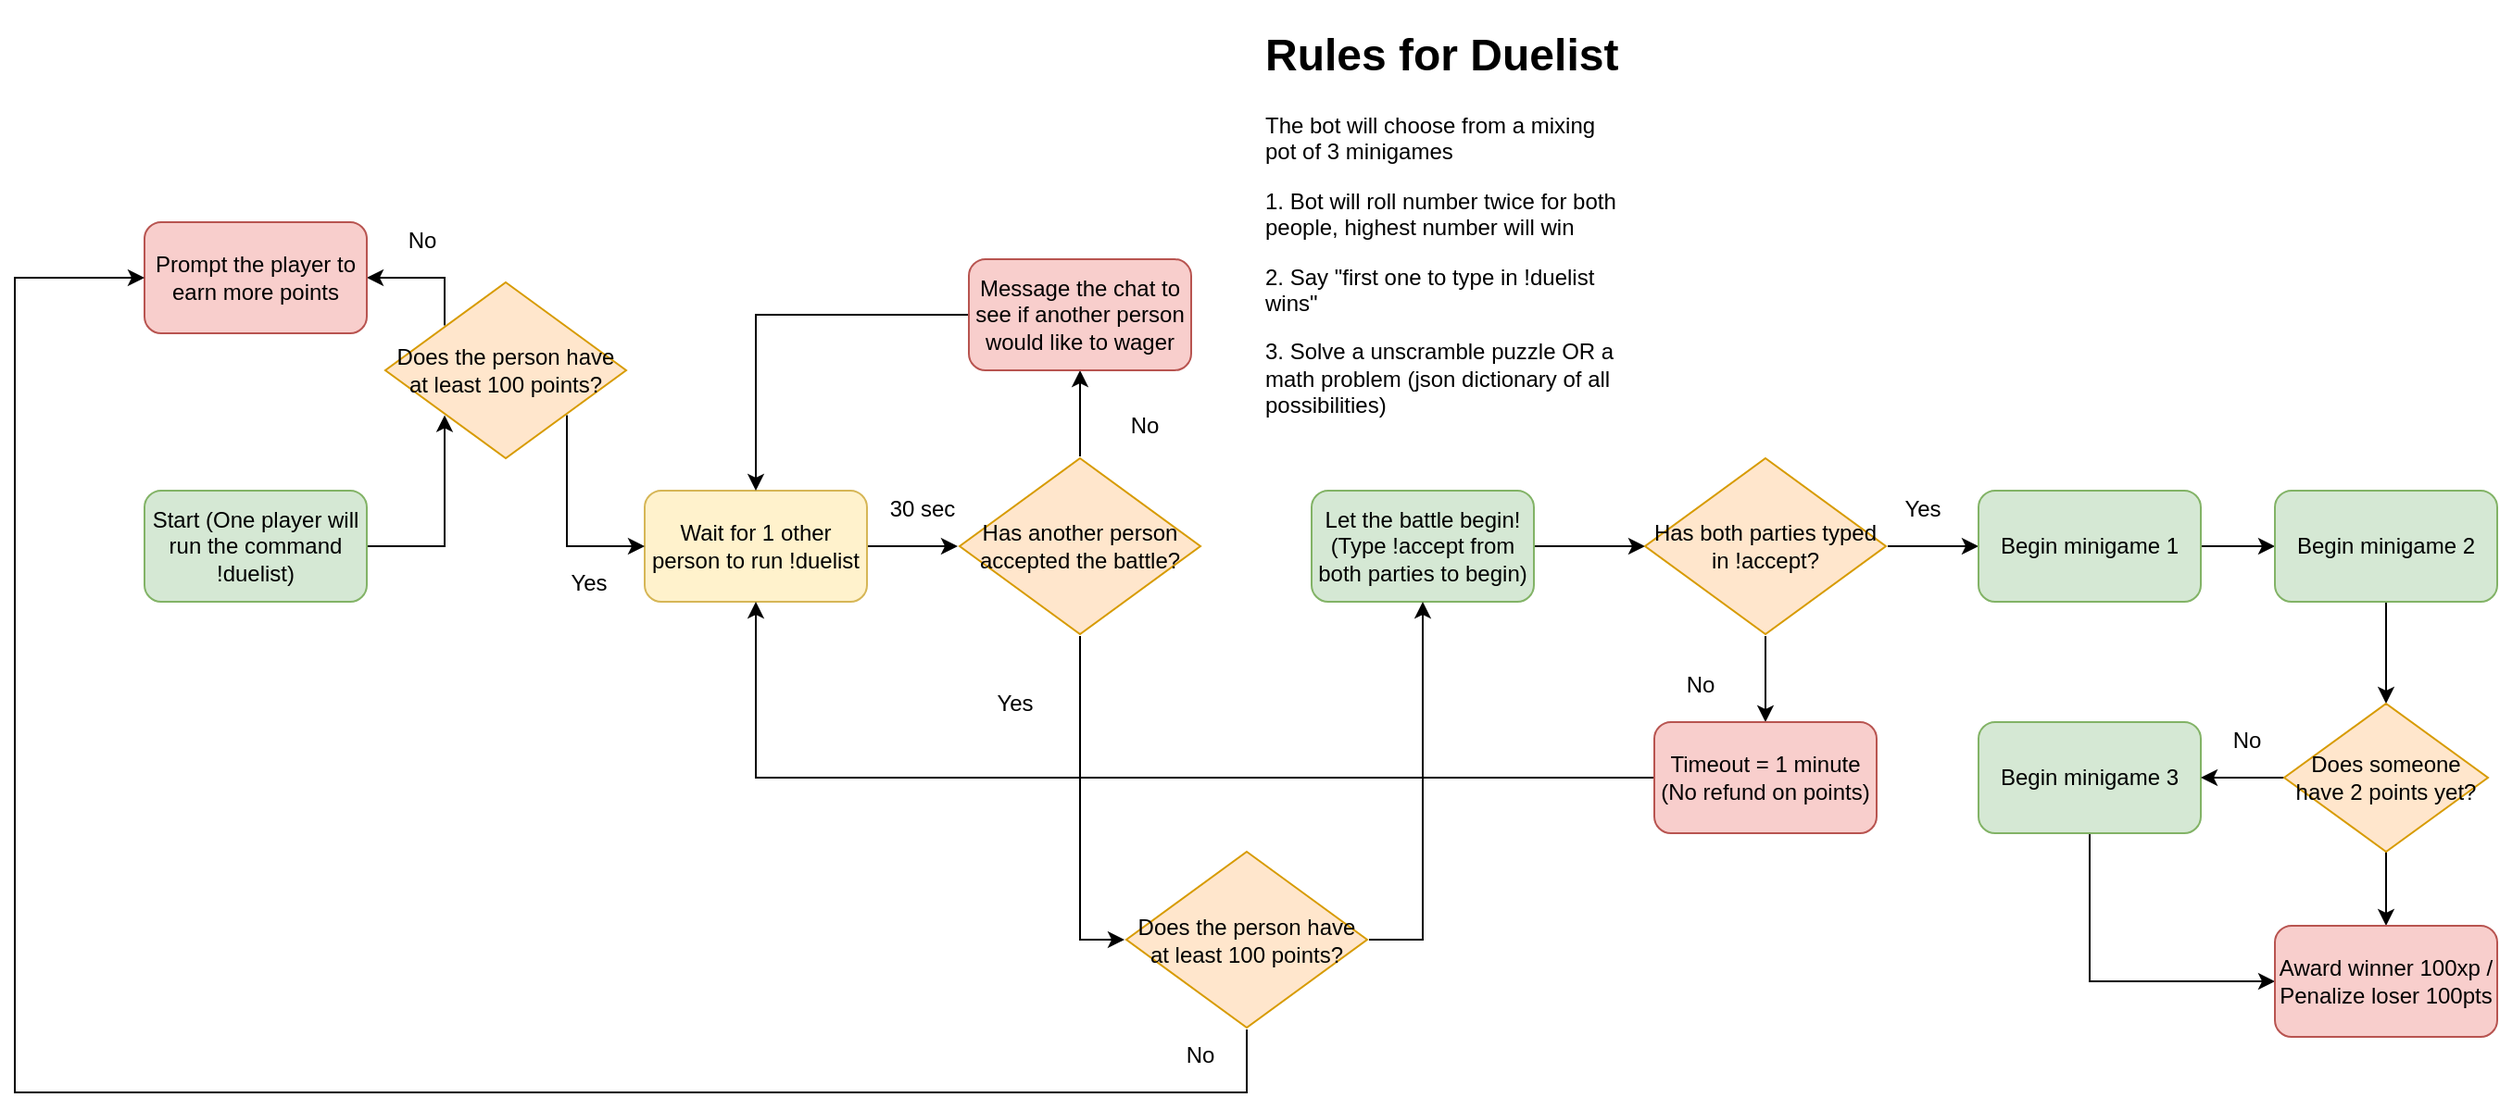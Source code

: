 <mxfile version="14.1.8" type="device"><diagram id="WMWfY-l1YVd26_2jayRV" name="Page-1"><mxGraphModel dx="1551" dy="1380" grid="1" gridSize="10" guides="1" tooltips="1" connect="1" arrows="1" fold="1" page="1" pageScale="1" pageWidth="1400" pageHeight="850" math="0" shadow="0"><root><mxCell id="0"/><mxCell id="1" parent="0"/><mxCell id="63WfzlnI2h3lA_ZSbLOU-36" style="edgeStyle=orthogonalEdgeStyle;rounded=0;orthogonalLoop=1;jettySize=auto;html=1;entryX=0;entryY=1;entryDx=0;entryDy=0;" edge="1" parent="1" source="63WfzlnI2h3lA_ZSbLOU-1" target="63WfzlnI2h3lA_ZSbLOU-35"><mxGeometry relative="1" as="geometry"/></mxCell><mxCell id="63WfzlnI2h3lA_ZSbLOU-1" value="Start (One player will run the command !duelist)" style="rounded=1;whiteSpace=wrap;html=1;fillColor=#d5e8d4;strokeColor=#82b366;" vertex="1" parent="1"><mxGeometry x="90" y="405" width="120" height="60" as="geometry"/></mxCell><mxCell id="63WfzlnI2h3lA_ZSbLOU-5" style="edgeStyle=orthogonalEdgeStyle;rounded=0;orthogonalLoop=1;jettySize=auto;html=1;entryX=0;entryY=0.5;entryDx=0;entryDy=0;" edge="1" parent="1" source="63WfzlnI2h3lA_ZSbLOU-2" target="63WfzlnI2h3lA_ZSbLOU-4"><mxGeometry relative="1" as="geometry"/></mxCell><mxCell id="63WfzlnI2h3lA_ZSbLOU-2" value="Wait for 1 other person to run !duelist" style="rounded=1;whiteSpace=wrap;html=1;fillColor=#fff2cc;strokeColor=#d6b656;" vertex="1" parent="1"><mxGeometry x="360" y="405" width="120" height="60" as="geometry"/></mxCell><mxCell id="63WfzlnI2h3lA_ZSbLOU-8" style="edgeStyle=orthogonalEdgeStyle;rounded=0;orthogonalLoop=1;jettySize=auto;html=1;entryX=0.5;entryY=1;entryDx=0;entryDy=0;" edge="1" parent="1" source="63WfzlnI2h3lA_ZSbLOU-4" target="63WfzlnI2h3lA_ZSbLOU-7"><mxGeometry relative="1" as="geometry"/></mxCell><mxCell id="63WfzlnI2h3lA_ZSbLOU-44" style="edgeStyle=orthogonalEdgeStyle;rounded=0;orthogonalLoop=1;jettySize=auto;html=1;entryX=0;entryY=0.5;entryDx=0;entryDy=0;" edge="1" parent="1" source="63WfzlnI2h3lA_ZSbLOU-4" target="63WfzlnI2h3lA_ZSbLOU-43"><mxGeometry relative="1" as="geometry"/></mxCell><mxCell id="63WfzlnI2h3lA_ZSbLOU-4" value="Has another person accepted the battle?" style="rhombus;whiteSpace=wrap;html=1;perimeterSpacing=1;fillColor=#ffe6cc;strokeColor=#d79b00;" vertex="1" parent="1"><mxGeometry x="530" y="387.5" width="130" height="95" as="geometry"/></mxCell><mxCell id="63WfzlnI2h3lA_ZSbLOU-6" value="30 sec" style="text;html=1;strokeColor=none;fillColor=none;align=center;verticalAlign=middle;whiteSpace=wrap;rounded=0;" vertex="1" parent="1"><mxGeometry x="490" y="405" width="40" height="20" as="geometry"/></mxCell><mxCell id="63WfzlnI2h3lA_ZSbLOU-10" style="edgeStyle=orthogonalEdgeStyle;rounded=0;orthogonalLoop=1;jettySize=auto;html=1;" edge="1" parent="1" source="63WfzlnI2h3lA_ZSbLOU-7" target="63WfzlnI2h3lA_ZSbLOU-2"><mxGeometry relative="1" as="geometry"/></mxCell><mxCell id="63WfzlnI2h3lA_ZSbLOU-7" value="Message the chat to see if another person would like to wager" style="rounded=1;whiteSpace=wrap;html=1;fillColor=#f8cecc;strokeColor=#b85450;" vertex="1" parent="1"><mxGeometry x="535" y="280" width="120" height="60" as="geometry"/></mxCell><mxCell id="63WfzlnI2h3lA_ZSbLOU-9" value="No" style="text;html=1;strokeColor=none;fillColor=none;align=center;verticalAlign=middle;whiteSpace=wrap;rounded=0;" vertex="1" parent="1"><mxGeometry x="610" y="360" width="40" height="20" as="geometry"/></mxCell><mxCell id="63WfzlnI2h3lA_ZSbLOU-16" style="edgeStyle=orthogonalEdgeStyle;rounded=0;orthogonalLoop=1;jettySize=auto;html=1;entryX=0;entryY=0.5;entryDx=0;entryDy=0;" edge="1" parent="1" source="63WfzlnI2h3lA_ZSbLOU-11"><mxGeometry relative="1" as="geometry"><mxPoint x="900" y="435" as="targetPoint"/></mxGeometry></mxCell><mxCell id="63WfzlnI2h3lA_ZSbLOU-11" value="Let the battle begin! (Type !accept from both parties to begin)" style="rounded=1;whiteSpace=wrap;html=1;fillColor=#d5e8d4;strokeColor=#82b366;" vertex="1" parent="1"><mxGeometry x="720" y="405" width="120" height="60" as="geometry"/></mxCell><mxCell id="63WfzlnI2h3lA_ZSbLOU-14" value="&lt;h1&gt;Rules for Duelist&lt;/h1&gt;&lt;div&gt;The bot will choose from a mixing pot of 3 minigames&lt;/div&gt;&lt;p&gt;1. Bot will roll number twice for both people, highest number will win&lt;/p&gt;&lt;p&gt;2. Say &quot;first one to type in !duelist wins&quot;&lt;/p&gt;&lt;p&gt;3. Solve a unscramble puzzle OR a math problem (json dictionary of all possibilities)&lt;/p&gt;&lt;p&gt;&lt;br&gt;&lt;/p&gt;" style="text;html=1;strokeColor=none;fillColor=none;spacing=5;spacingTop=-20;whiteSpace=wrap;overflow=hidden;rounded=0;" vertex="1" parent="1"><mxGeometry x="690" y="150" width="200" height="230" as="geometry"/></mxCell><mxCell id="63WfzlnI2h3lA_ZSbLOU-20" style="edgeStyle=orthogonalEdgeStyle;rounded=0;orthogonalLoop=1;jettySize=auto;html=1;entryX=0.5;entryY=0;entryDx=0;entryDy=0;" edge="1" parent="1" source="63WfzlnI2h3lA_ZSbLOU-17" target="63WfzlnI2h3lA_ZSbLOU-18"><mxGeometry relative="1" as="geometry"/></mxCell><mxCell id="63WfzlnI2h3lA_ZSbLOU-23" style="edgeStyle=orthogonalEdgeStyle;rounded=0;orthogonalLoop=1;jettySize=auto;html=1;entryX=0;entryY=0.5;entryDx=0;entryDy=0;" edge="1" parent="1" source="63WfzlnI2h3lA_ZSbLOU-17" target="63WfzlnI2h3lA_ZSbLOU-22"><mxGeometry relative="1" as="geometry"/></mxCell><mxCell id="63WfzlnI2h3lA_ZSbLOU-17" value="Has both parties typed in !accept?" style="rhombus;whiteSpace=wrap;html=1;perimeterSpacing=1;fillColor=#ffe6cc;strokeColor=#d79b00;" vertex="1" parent="1"><mxGeometry x="900" y="387.5" width="130" height="95" as="geometry"/></mxCell><mxCell id="63WfzlnI2h3lA_ZSbLOU-19" style="edgeStyle=orthogonalEdgeStyle;rounded=0;orthogonalLoop=1;jettySize=auto;html=1;entryX=0.5;entryY=1;entryDx=0;entryDy=0;" edge="1" parent="1" source="63WfzlnI2h3lA_ZSbLOU-18" target="63WfzlnI2h3lA_ZSbLOU-2"><mxGeometry relative="1" as="geometry"><mxPoint x="420" y="510" as="targetPoint"/></mxGeometry></mxCell><mxCell id="63WfzlnI2h3lA_ZSbLOU-18" value="Timeout = 1 minute (No refund on points)" style="rounded=1;whiteSpace=wrap;html=1;fillColor=#f8cecc;strokeColor=#b85450;" vertex="1" parent="1"><mxGeometry x="905" y="530" width="120" height="60" as="geometry"/></mxCell><mxCell id="63WfzlnI2h3lA_ZSbLOU-21" value="No" style="text;html=1;strokeColor=none;fillColor=none;align=center;verticalAlign=middle;whiteSpace=wrap;rounded=0;" vertex="1" parent="1"><mxGeometry x="910" y="500" width="40" height="20" as="geometry"/></mxCell><mxCell id="63WfzlnI2h3lA_ZSbLOU-25" style="edgeStyle=orthogonalEdgeStyle;rounded=0;orthogonalLoop=1;jettySize=auto;html=1;" edge="1" parent="1" source="63WfzlnI2h3lA_ZSbLOU-22" target="63WfzlnI2h3lA_ZSbLOU-24"><mxGeometry relative="1" as="geometry"/></mxCell><mxCell id="63WfzlnI2h3lA_ZSbLOU-22" value="Begin minigame 1" style="rounded=1;whiteSpace=wrap;html=1;fillColor=#d5e8d4;strokeColor=#82b366;" vertex="1" parent="1"><mxGeometry x="1080" y="405" width="120" height="60" as="geometry"/></mxCell><mxCell id="63WfzlnI2h3lA_ZSbLOU-29" style="edgeStyle=orthogonalEdgeStyle;rounded=0;orthogonalLoop=1;jettySize=auto;html=1;entryX=0.5;entryY=0;entryDx=0;entryDy=0;" edge="1" parent="1" source="63WfzlnI2h3lA_ZSbLOU-24" target="63WfzlnI2h3lA_ZSbLOU-28"><mxGeometry relative="1" as="geometry"/></mxCell><mxCell id="63WfzlnI2h3lA_ZSbLOU-24" value="Begin minigame 2" style="rounded=1;whiteSpace=wrap;html=1;fillColor=#d5e8d4;strokeColor=#82b366;" vertex="1" parent="1"><mxGeometry x="1240" y="405" width="120" height="60" as="geometry"/></mxCell><mxCell id="63WfzlnI2h3lA_ZSbLOU-50" style="edgeStyle=orthogonalEdgeStyle;rounded=0;orthogonalLoop=1;jettySize=auto;html=1;entryX=0;entryY=0.5;entryDx=0;entryDy=0;" edge="1" parent="1" source="63WfzlnI2h3lA_ZSbLOU-27" target="63WfzlnI2h3lA_ZSbLOU-33"><mxGeometry relative="1" as="geometry"><Array as="points"><mxPoint x="1140" y="670"/></Array></mxGeometry></mxCell><mxCell id="63WfzlnI2h3lA_ZSbLOU-27" value="&lt;span style=&quot;font-weight: normal&quot;&gt;Begin minigame 3&lt;/span&gt;" style="rounded=1;whiteSpace=wrap;html=1;fillColor=#d5e8d4;strokeColor=#82b366;fontStyle=1" vertex="1" parent="1"><mxGeometry x="1080" y="530" width="120" height="60" as="geometry"/></mxCell><mxCell id="63WfzlnI2h3lA_ZSbLOU-30" style="edgeStyle=orthogonalEdgeStyle;rounded=0;orthogonalLoop=1;jettySize=auto;html=1;entryX=1;entryY=0.5;entryDx=0;entryDy=0;" edge="1" parent="1" source="63WfzlnI2h3lA_ZSbLOU-28" target="63WfzlnI2h3lA_ZSbLOU-27"><mxGeometry relative="1" as="geometry"/></mxCell><mxCell id="63WfzlnI2h3lA_ZSbLOU-34" style="edgeStyle=orthogonalEdgeStyle;rounded=0;orthogonalLoop=1;jettySize=auto;html=1;entryX=0.5;entryY=0;entryDx=0;entryDy=0;" edge="1" parent="1" source="63WfzlnI2h3lA_ZSbLOU-28" target="63WfzlnI2h3lA_ZSbLOU-33"><mxGeometry relative="1" as="geometry"/></mxCell><mxCell id="63WfzlnI2h3lA_ZSbLOU-28" value="Does someone have 2 points yet?" style="rhombus;whiteSpace=wrap;html=1;fillColor=#ffe6cc;strokeColor=#d79b00;" vertex="1" parent="1"><mxGeometry x="1245" y="520" width="110" height="80" as="geometry"/></mxCell><mxCell id="63WfzlnI2h3lA_ZSbLOU-31" value="No" style="text;html=1;strokeColor=none;fillColor=none;align=center;verticalAlign=middle;whiteSpace=wrap;rounded=0;" vertex="1" parent="1"><mxGeometry x="1205" y="530" width="40" height="20" as="geometry"/></mxCell><mxCell id="63WfzlnI2h3lA_ZSbLOU-32" value="Yes" style="text;html=1;strokeColor=none;fillColor=none;align=center;verticalAlign=middle;whiteSpace=wrap;rounded=0;" vertex="1" parent="1"><mxGeometry x="1030" y="405" width="40" height="20" as="geometry"/></mxCell><mxCell id="63WfzlnI2h3lA_ZSbLOU-33" value="&lt;span style=&quot;font-weight: normal&quot;&gt;Award winner 100xp / Penalize loser 100pts&lt;/span&gt;" style="rounded=1;whiteSpace=wrap;html=1;fillColor=#f8cecc;strokeColor=#b85450;fontStyle=1" vertex="1" parent="1"><mxGeometry x="1240" y="640" width="120" height="60" as="geometry"/></mxCell><mxCell id="63WfzlnI2h3lA_ZSbLOU-37" style="edgeStyle=orthogonalEdgeStyle;rounded=0;orthogonalLoop=1;jettySize=auto;html=1;exitX=1;exitY=1;exitDx=0;exitDy=0;entryX=0;entryY=0.5;entryDx=0;entryDy=0;" edge="1" parent="1" source="63WfzlnI2h3lA_ZSbLOU-35" target="63WfzlnI2h3lA_ZSbLOU-2"><mxGeometry relative="1" as="geometry"><Array as="points"><mxPoint x="318" y="435"/></Array></mxGeometry></mxCell><mxCell id="63WfzlnI2h3lA_ZSbLOU-40" style="edgeStyle=orthogonalEdgeStyle;rounded=0;orthogonalLoop=1;jettySize=auto;html=1;exitX=0;exitY=0;exitDx=0;exitDy=0;entryX=1;entryY=0.5;entryDx=0;entryDy=0;" edge="1" parent="1" source="63WfzlnI2h3lA_ZSbLOU-35" target="63WfzlnI2h3lA_ZSbLOU-39"><mxGeometry relative="1" as="geometry"><Array as="points"><mxPoint x="252" y="290"/></Array></mxGeometry></mxCell><mxCell id="63WfzlnI2h3lA_ZSbLOU-35" value="Does the person have at least 100 points?" style="rhombus;whiteSpace=wrap;html=1;perimeterSpacing=1;fillColor=#ffe6cc;strokeColor=#d79b00;" vertex="1" parent="1"><mxGeometry x="220" y="292.5" width="130" height="95" as="geometry"/></mxCell><mxCell id="63WfzlnI2h3lA_ZSbLOU-39" value="Prompt the player to earn more points" style="rounded=1;whiteSpace=wrap;html=1;fillColor=#f8cecc;strokeColor=#b85450;" vertex="1" parent="1"><mxGeometry x="90" y="260" width="120" height="60" as="geometry"/></mxCell><mxCell id="63WfzlnI2h3lA_ZSbLOU-41" value="No" style="text;html=1;strokeColor=none;fillColor=none;align=center;verticalAlign=middle;whiteSpace=wrap;rounded=0;" vertex="1" parent="1"><mxGeometry x="220" y="260" width="40" height="20" as="geometry"/></mxCell><mxCell id="63WfzlnI2h3lA_ZSbLOU-42" value="Yes" style="text;html=1;strokeColor=none;fillColor=none;align=center;verticalAlign=middle;whiteSpace=wrap;rounded=0;" vertex="1" parent="1"><mxGeometry x="310" y="445" width="40" height="20" as="geometry"/></mxCell><mxCell id="63WfzlnI2h3lA_ZSbLOU-46" style="edgeStyle=orthogonalEdgeStyle;rounded=0;orthogonalLoop=1;jettySize=auto;html=1;entryX=0;entryY=0.5;entryDx=0;entryDy=0;" edge="1" parent="1" source="63WfzlnI2h3lA_ZSbLOU-43" target="63WfzlnI2h3lA_ZSbLOU-39"><mxGeometry relative="1" as="geometry"><Array as="points"><mxPoint x="685" y="730"/><mxPoint x="20" y="730"/><mxPoint x="20" y="290"/></Array></mxGeometry></mxCell><mxCell id="63WfzlnI2h3lA_ZSbLOU-48" style="edgeStyle=orthogonalEdgeStyle;rounded=0;orthogonalLoop=1;jettySize=auto;html=1;entryX=0.5;entryY=1;entryDx=0;entryDy=0;" edge="1" parent="1" source="63WfzlnI2h3lA_ZSbLOU-43" target="63WfzlnI2h3lA_ZSbLOU-11"><mxGeometry relative="1" as="geometry"><mxPoint x="780" y="480" as="targetPoint"/><Array as="points"><mxPoint x="780" y="647"/></Array></mxGeometry></mxCell><mxCell id="63WfzlnI2h3lA_ZSbLOU-43" value="Does the person have at least 100 points?" style="rhombus;whiteSpace=wrap;html=1;perimeterSpacing=1;fillColor=#ffe6cc;strokeColor=#d79b00;" vertex="1" parent="1"><mxGeometry x="620" y="600" width="130" height="95" as="geometry"/></mxCell><mxCell id="63WfzlnI2h3lA_ZSbLOU-45" value="Yes" style="text;html=1;strokeColor=none;fillColor=none;align=center;verticalAlign=middle;whiteSpace=wrap;rounded=0;" vertex="1" parent="1"><mxGeometry x="540" y="510" width="40" height="20" as="geometry"/></mxCell><mxCell id="63WfzlnI2h3lA_ZSbLOU-47" value="No" style="text;html=1;strokeColor=none;fillColor=none;align=center;verticalAlign=middle;whiteSpace=wrap;rounded=0;" vertex="1" parent="1"><mxGeometry x="640" y="700" width="40" height="20" as="geometry"/></mxCell></root></mxGraphModel></diagram></mxfile>